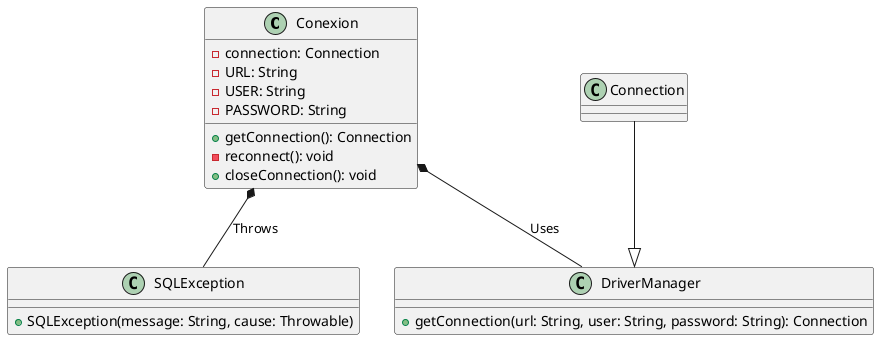 @startuml 
class Conexion { 
    - connection: Connection 
    - URL: String 
    - USER: String 
    - PASSWORD: String 
    + getConnection(): Connection 
    - reconnect(): void 
    + closeConnection(): void 
} 
class DriverManager { 
    + getConnection(url: String, user: String, password: String): Connection 
} 
Conexion *-- DriverManager : Uses 
class SQLException { 
    + SQLException(message: String, cause: Throwable) 
}  
Conexion *-- SQLException : Throws 
Connection --|> DriverManager 
@enduml
